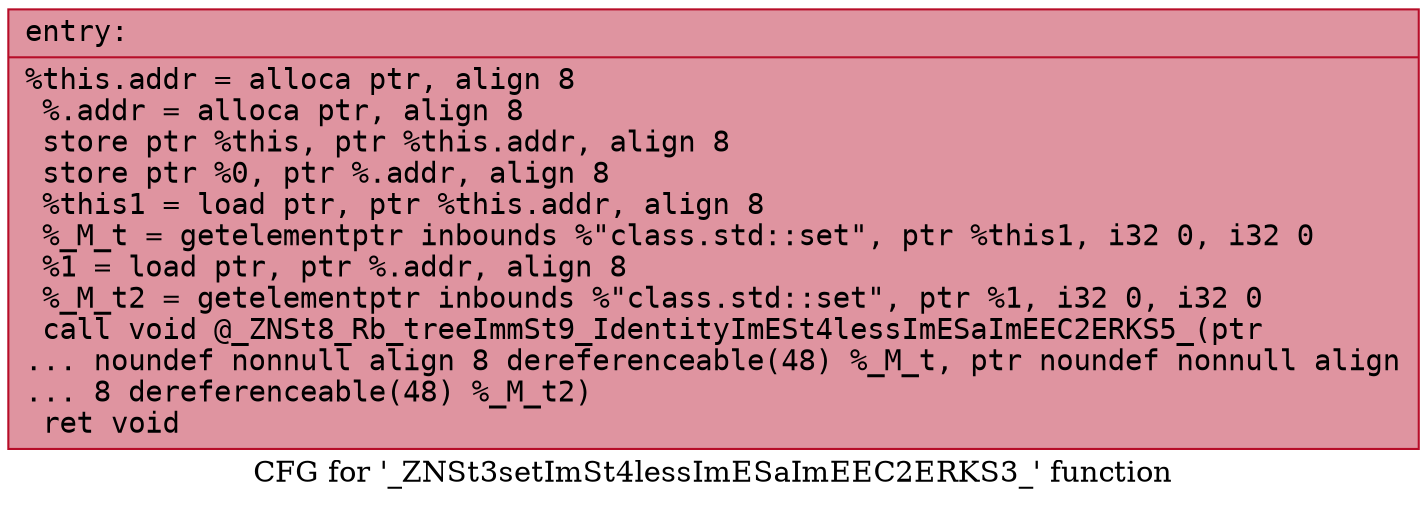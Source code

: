 digraph "CFG for '_ZNSt3setImSt4lessImESaImEEC2ERKS3_' function" {
	label="CFG for '_ZNSt3setImSt4lessImESaImEEC2ERKS3_' function";

	Node0x560dca15f060 [shape=record,color="#b70d28ff", style=filled, fillcolor="#b70d2870" fontname="Courier",label="{entry:\l|  %this.addr = alloca ptr, align 8\l  %.addr = alloca ptr, align 8\l  store ptr %this, ptr %this.addr, align 8\l  store ptr %0, ptr %.addr, align 8\l  %this1 = load ptr, ptr %this.addr, align 8\l  %_M_t = getelementptr inbounds %\"class.std::set\", ptr %this1, i32 0, i32 0\l  %1 = load ptr, ptr %.addr, align 8\l  %_M_t2 = getelementptr inbounds %\"class.std::set\", ptr %1, i32 0, i32 0\l  call void @_ZNSt8_Rb_treeImmSt9_IdentityImESt4lessImESaImEEC2ERKS5_(ptr\l... noundef nonnull align 8 dereferenceable(48) %_M_t, ptr noundef nonnull align\l... 8 dereferenceable(48) %_M_t2)\l  ret void\l}"];
}
